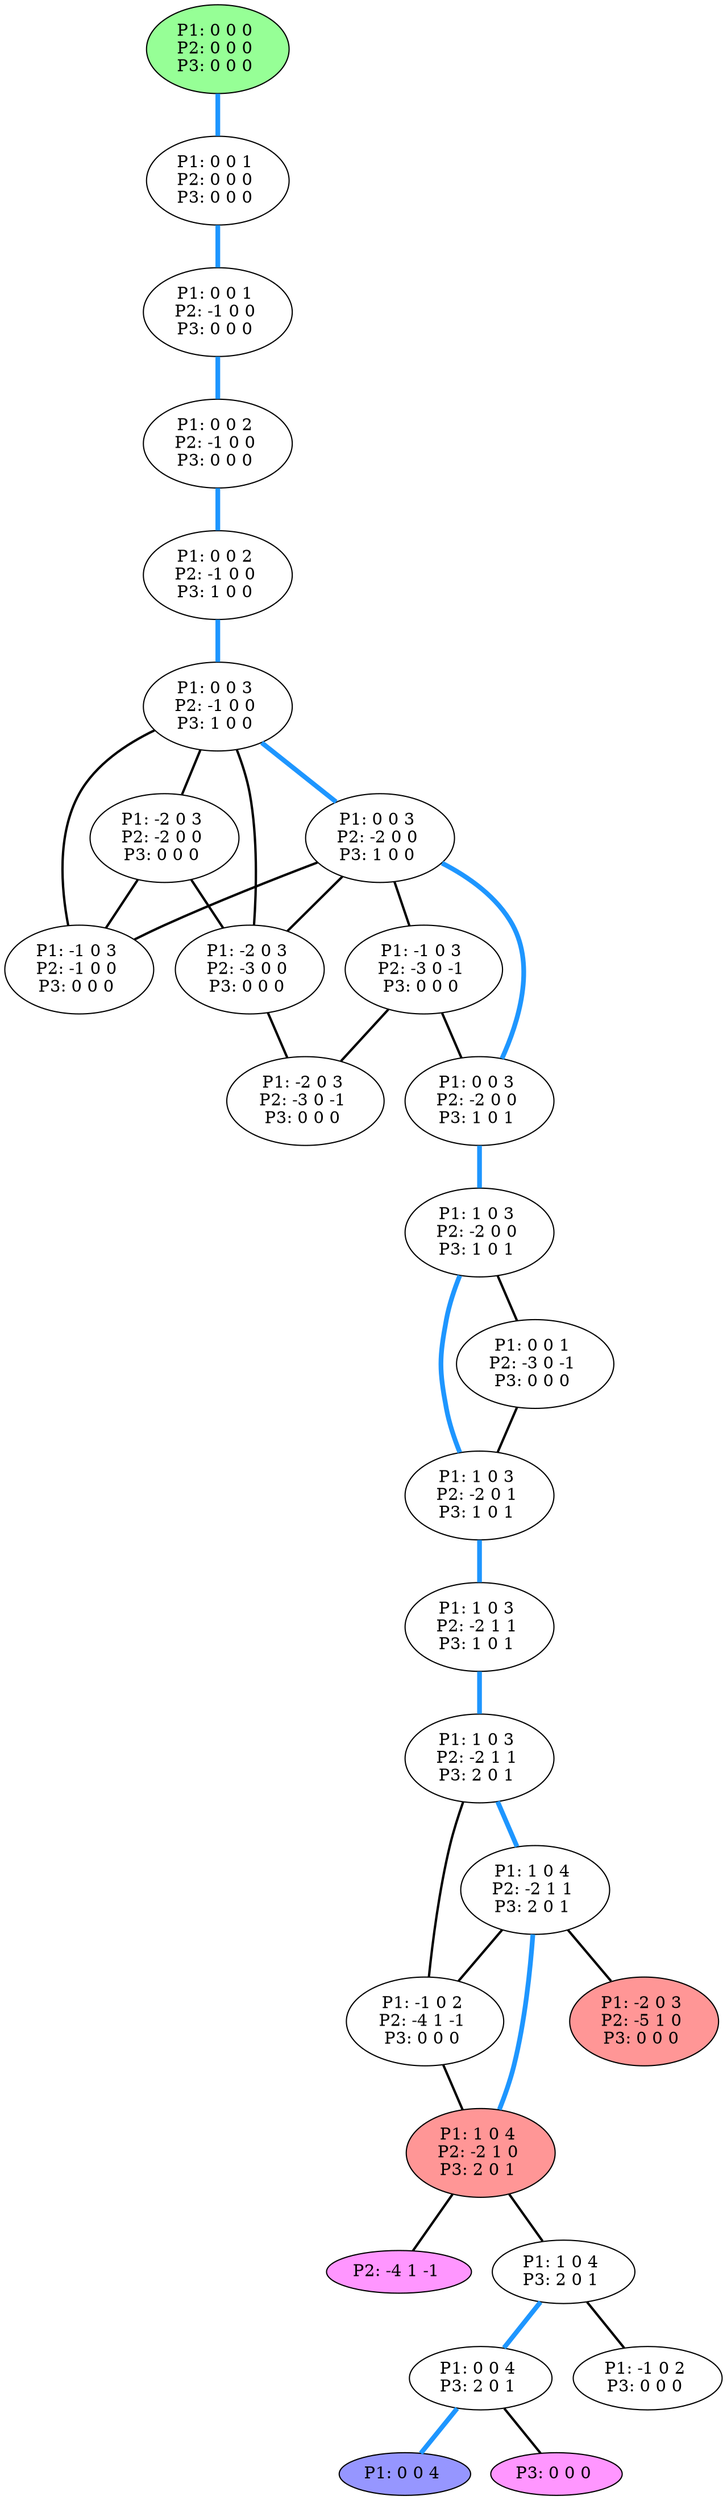 graph G {
color = "black"
0 [label = "P1: 0 0 0 
P2: 0 0 0 
P3: 0 0 0 
",  style="filled", fillcolor = "#96FF96"];
1 [label = "P1: 0 0 1 
P2: 0 0 0 
P3: 0 0 0 
"];
2 [label = "P1: 0 0 1 
P2: -1 0 0 
P3: 0 0 0 
"];
3 [label = "P1: 0 0 2 
P2: -1 0 0 
P3: 0 0 0 
"];
4 [label = "P1: 0 0 2 
P2: -1 0 0 
P3: 1 0 0 
"];
5 [label = "P1: 0 0 3 
P2: -1 0 0 
P3: 1 0 0 
"];
6 [label = "P1: -2 0 3 
P2: -2 0 0 
P3: 0 0 0 
"];
7 [label = "P1: 0 0 3 
P2: -2 0 0 
P3: 1 0 0 
"];
8 [label = "P1: -1 0 3 
P2: -1 0 0 
P3: 0 0 0 
"];
9 [label = "P1: -2 0 3 
P2: -3 0 0 
P3: 0 0 0 
"];
10 [label = "P1: -1 0 3 
P2: -3 0 -1 
P3: 0 0 0 
"];
11 [label = "P1: 0 0 3 
P2: -2 0 0 
P3: 1 0 1 
"];
12 [label = "P1: -2 0 3 
P2: -3 0 -1 
P3: 0 0 0 
"];
13 [label = "P1: 1 0 3 
P2: -2 0 0 
P3: 1 0 1 
"];
14 [label = "P1: 0 0 1 
P2: -3 0 -1 
P3: 0 0 0 
"];
15 [label = "P1: 1 0 3 
P2: -2 0 1 
P3: 1 0 1 
"];
16 [label = "P1: 1 0 3 
P2: -2 1 1 
P3: 1 0 1 
"];
17 [label = "P1: 1 0 3 
P2: -2 1 1 
P3: 2 0 1 
"];
18 [label = "P1: 1 0 4 
P2: -2 1 1 
P3: 2 0 1 
"];
19 [label = "P1: -1 0 2 
P2: -4 1 -1 
P3: 0 0 0 
"];
20 [label = "P1: 1 0 4 
P2: -2 1 0 
P3: 2 0 1 
",  style="filled", fillcolor = "#FF9696"];
21 [label = "P1: -2 0 3 
P2: -5 1 0 
P3: 0 0 0 
",  style="filled", fillcolor = "#FF9696"];
22 [label = "P2: -4 1 -1 
",  style="filled", fillcolor = "#FF96FF"];
23 [label = "P1: 1 0 4 
P3: 2 0 1 
"];
24 [label = "P1: 0 0 4 
P3: 2 0 1 
"];
25 [label = "P1: -1 0 2 
P3: 0 0 0 
"];
26 [label = "P1: 0 0 4 
", style="filled", fillcolor = "#9696FF"];
27 [label = "P3: 0 0 0 
",  style="filled", fillcolor = "#FF96FF"];
edge [style=bold];
0 -- 1 [color="#1E96FF", penwidth=4.0];

1 -- 2 [color="#1E96FF", penwidth=4.0];

2 -- 3 [color="#1E96FF", penwidth=4.0];

3 -- 4 [color="#1E96FF", penwidth=4.0];

4 -- 5 [color="#1E96FF", penwidth=4.0];

5 -- 6 [color=black];
5 -- 7 [color="#1E96FF", penwidth=4.0];
5 -- 8 [color=black];
5 -- 9 [color=black];

6 -- 9 [color=black];
6 -- 8 [color=black];

7 -- 9 [color=black];
7 -- 8 [color=black];
7 -- 10 [color=black];
7 -- 11 [color="#1E96FF", penwidth=4.0];


9 -- 12 [color=black];

10 -- 12 [color=black];
10 -- 11 [color=black];

11 -- 13 [color="#1E96FF", penwidth=4.0];


13 -- 14 [color=black];
13 -- 15 [color="#1E96FF", penwidth=4.0];

14 -- 15 [color=black];

15 -- 16 [color="#1E96FF", penwidth=4.0];

16 -- 17 [color="#1E96FF", penwidth=4.0];

17 -- 18 [color="#1E96FF", penwidth=4.0];
17 -- 19 [color=black];

18 -- 20 [color="#1E96FF", penwidth=4.0];
18 -- 21 [color=black];
18 -- 19 [color=black];

19 -- 20 [color=black];

20 -- 23 [color=black];
20 -- 22 [color=black];


23 -- 24 [color="#1E96FF", penwidth=4.0];
23 -- 25 [color=black];

24 -- 27 [color=black];
24 -- 26 [color="#1E96FF", penwidth=4.0];


}
